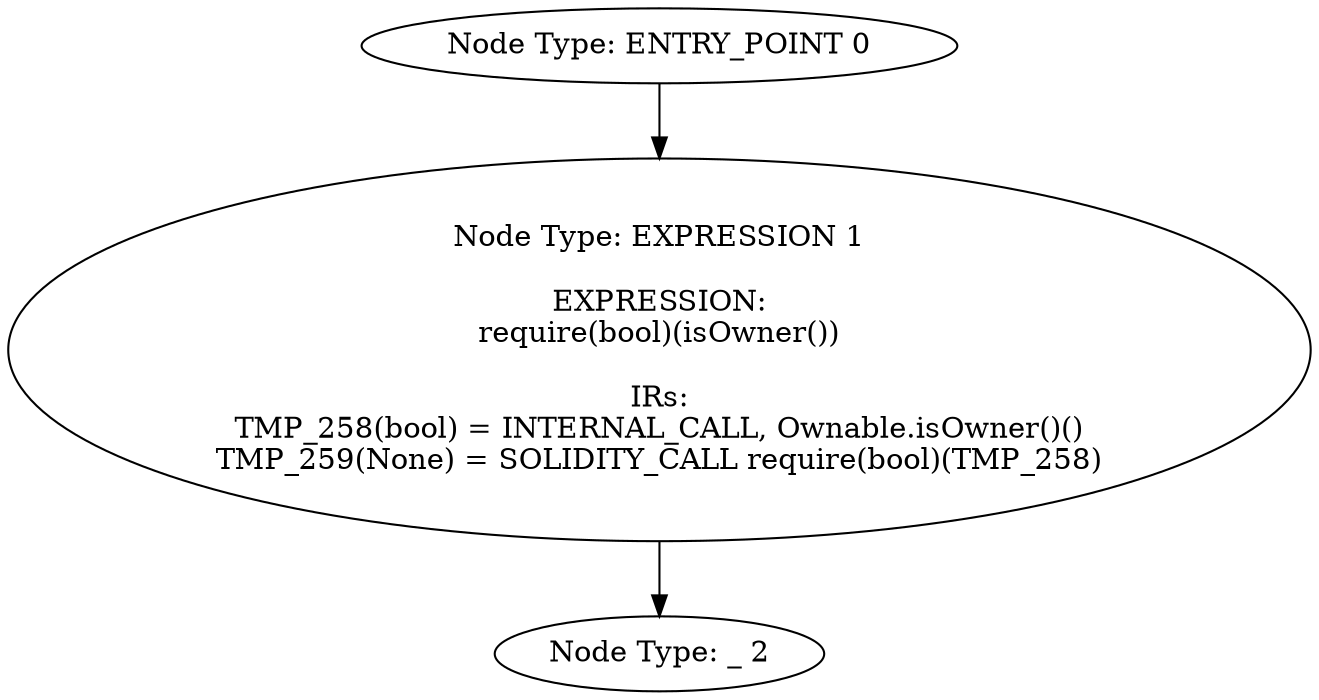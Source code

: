 digraph{
0[label="Node Type: ENTRY_POINT 0
"];
0->1;
1[label="Node Type: EXPRESSION 1

EXPRESSION:
require(bool)(isOwner())

IRs:
TMP_258(bool) = INTERNAL_CALL, Ownable.isOwner()()
TMP_259(None) = SOLIDITY_CALL require(bool)(TMP_258)"];
1->2;
2[label="Node Type: _ 2
"];
}
